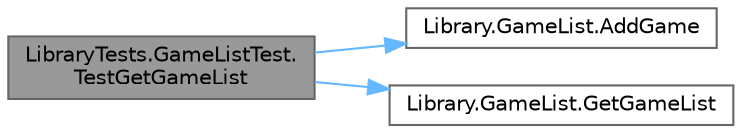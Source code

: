 digraph "LibraryTests.GameListTest.TestGetGameList"
{
 // INTERACTIVE_SVG=YES
 // LATEX_PDF_SIZE
  bgcolor="transparent";
  edge [fontname=Helvetica,fontsize=10,labelfontname=Helvetica,labelfontsize=10];
  node [fontname=Helvetica,fontsize=10,shape=box,height=0.2,width=0.4];
  rankdir="LR";
  Node1 [id="Node000001",label="LibraryTests.GameListTest.\lTestGetGameList",height=0.2,width=0.4,color="gray40", fillcolor="grey60", style="filled", fontcolor="black",tooltip="Verifica que el método GetGameList devuelve correctamente la lista de juegos."];
  Node1 -> Node2 [id="edge1_Node000001_Node000002",color="steelblue1",style="solid",tooltip=" "];
  Node2 [id="Node000002",label="Library.GameList.AddGame",height=0.2,width=0.4,color="grey40", fillcolor="white", style="filled",URL="$classLibrary_1_1GameList.html#acbab8e4b66af16b4ee5cd7b3669a5f82",tooltip="Agrega una partida a la lista de partidas."];
  Node1 -> Node3 [id="edge2_Node000001_Node000003",color="steelblue1",style="solid",tooltip=" "];
  Node3 [id="Node000003",label="Library.GameList.GetGameList",height=0.2,width=0.4,color="grey40", fillcolor="white", style="filled",URL="$classLibrary_1_1GameList.html#ac1fa9d98c95add77b73dcc229f5cc6bc",tooltip="Devuelve la lista de partidas."];
}
